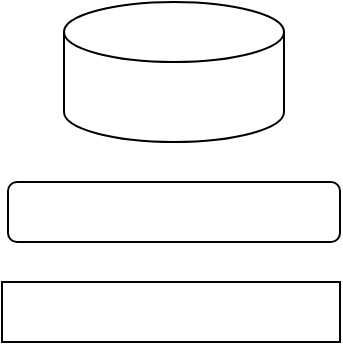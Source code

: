 <mxfile version="16.2.6" type="github">
  <diagram id="PmdWD66DJECXze5O8Exd" name="Page-1">
    <mxGraphModel dx="996" dy="529" grid="1" gridSize="10" guides="1" tooltips="1" connect="1" arrows="1" fold="1" page="1" pageScale="1" pageWidth="827" pageHeight="1169" math="0" shadow="0">
      <root>
        <mxCell id="0" />
        <mxCell id="1" parent="0" />
        <mxCell id="vgGN7njo_FZb3Iuedt8--10" value="" style="shape=cylinder3;whiteSpace=wrap;html=1;boundedLbl=1;backgroundOutline=1;size=15;" parent="1" vertex="1">
          <mxGeometry x="359" y="50" width="110" height="70" as="geometry" />
        </mxCell>
        <mxCell id="rHox_tHoKOphirUkLWMr-1" value="" style="rounded=0;whiteSpace=wrap;html=1;" vertex="1" parent="1">
          <mxGeometry x="328" y="190" width="169" height="30" as="geometry" />
        </mxCell>
        <mxCell id="rHox_tHoKOphirUkLWMr-2" value="" style="rounded=1;whiteSpace=wrap;html=1;" vertex="1" parent="1">
          <mxGeometry x="331" y="140" width="166" height="30" as="geometry" />
        </mxCell>
      </root>
    </mxGraphModel>
  </diagram>
</mxfile>
